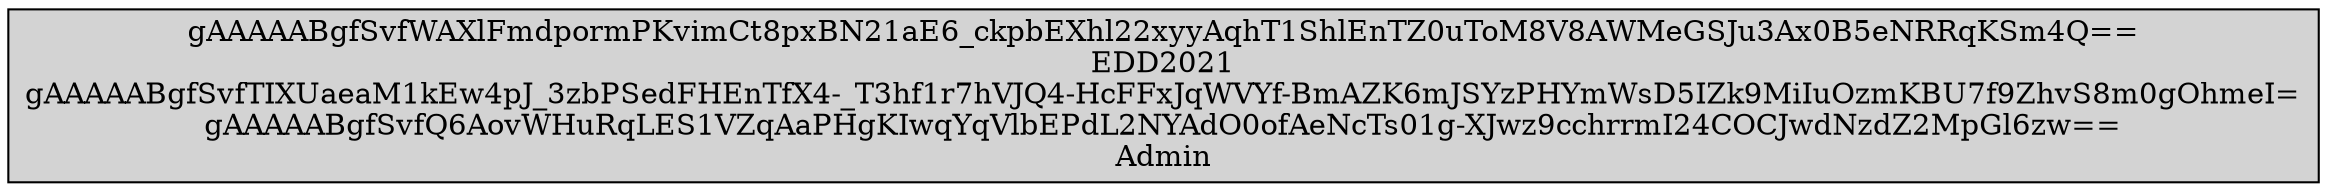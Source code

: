digraph grafo { 
	node[shape="record" style="filled" fillcollor="#58D27A"]
nodo12345678901011[label = "gAAAAABgfSvfWAXlFmdpormPKvimCt8pxBN21aE6_ckpbEXhl22xyyAqhT1ShlEnTZ0uToM8V8AWMeGSJu3Ax0B5eNRRqKSm4Q==\nEDD2021\ngAAAAABgfSvfTIXUaeaM1kEw4pJ_3zbPSedFHEnTfX4-_T3hf1r7hVJQ4-HcFFxJqWVYf-BmAZK6mJSYzPHYmWsD5IZk9MiIuOzmKBU7f9ZhvS8m0gOhmeI=\ngAAAAABgfSvfQ6AovWHuRqLES1VZqAaPHgKIwqYqVlbEPdL2NYAdO0ofAeNcTs01g-XJwz9cchrrmI24COCJwdNzdZ2MpGl6zw==\nAdmin"];

}